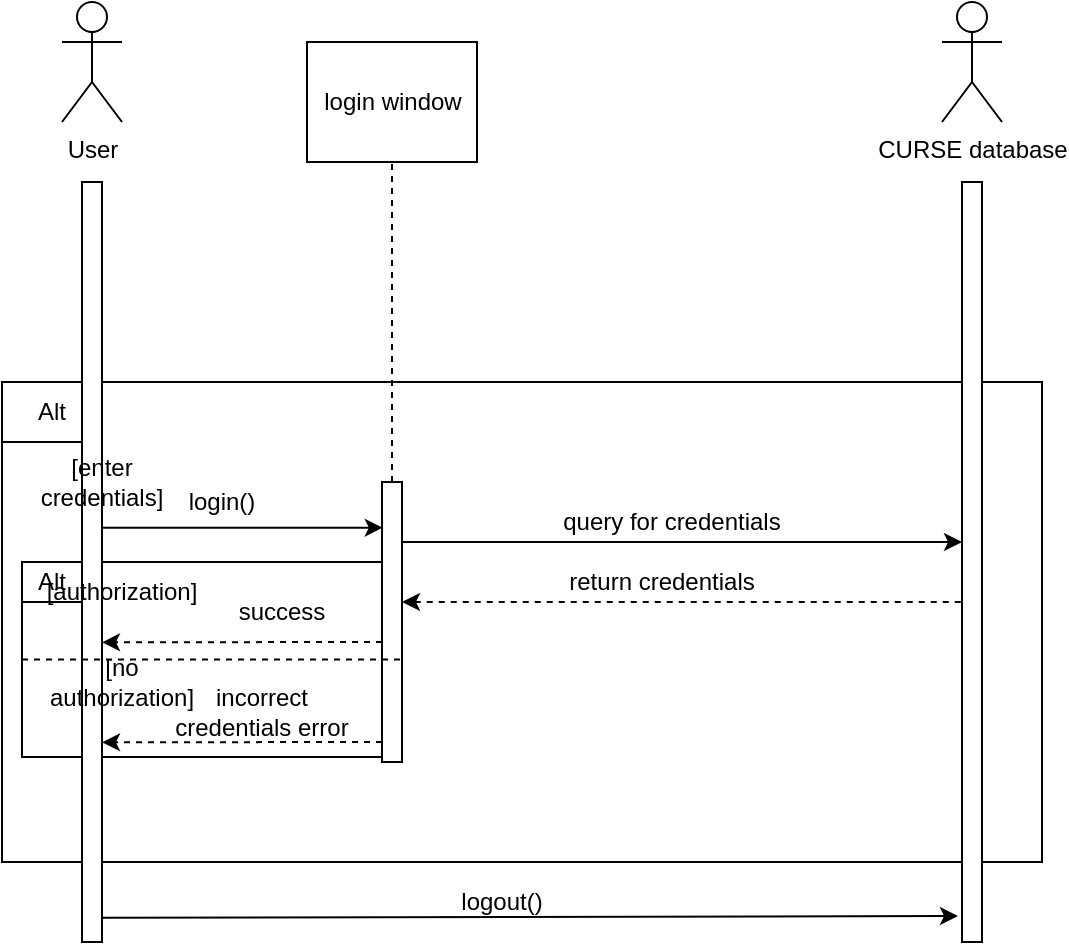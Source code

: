 <mxfile version="13.3.5" type="github">
  <diagram id="jz2GWTbr_Bam_6cfonU8" name="Page-1">
    <mxGraphModel dx="716" dy="400" grid="1" gridSize="10" guides="1" tooltips="1" connect="1" arrows="1" fold="1" page="1" pageScale="1" pageWidth="850" pageHeight="1100" math="0" shadow="0">
      <root>
        <mxCell id="0" />
        <mxCell id="1" parent="0" />
        <mxCell id="WOxTpeTA80bt1Znz08GQ-1" value="" style="rounded=0;whiteSpace=wrap;html=1;" parent="1" vertex="1">
          <mxGeometry x="60" y="210" width="520" height="240" as="geometry" />
        </mxCell>
        <mxCell id="WOxTpeTA80bt1Znz08GQ-2" value="Alt" style="rounded=0;whiteSpace=wrap;html=1;" parent="1" vertex="1">
          <mxGeometry x="60" y="210" width="50" height="30" as="geometry" />
        </mxCell>
        <mxCell id="WOxTpeTA80bt1Znz08GQ-3" value="User" style="shape=umlActor;verticalLabelPosition=bottom;labelBackgroundColor=#ffffff;verticalAlign=top;html=1;outlineConnect=0;" parent="1" vertex="1">
          <mxGeometry x="90" y="20" width="30" height="60" as="geometry" />
        </mxCell>
        <mxCell id="WOxTpeTA80bt1Znz08GQ-4" value="CURSE database" style="shape=umlActor;verticalLabelPosition=bottom;labelBackgroundColor=#ffffff;verticalAlign=top;html=1;outlineConnect=0;" parent="1" vertex="1">
          <mxGeometry x="530" y="20" width="30" height="60" as="geometry" />
        </mxCell>
        <mxCell id="WOxTpeTA80bt1Znz08GQ-21" value="" style="endArrow=none;dashed=1;html=1;exitX=0.5;exitY=0;exitDx=0;exitDy=0;" parent="1" source="WOxTpeTA80bt1Znz08GQ-20" edge="1">
          <mxGeometry width="50" height="50" relative="1" as="geometry">
            <mxPoint x="340" y="290" as="sourcePoint" />
            <mxPoint x="255" y="100" as="targetPoint" />
          </mxGeometry>
        </mxCell>
        <mxCell id="WOxTpeTA80bt1Znz08GQ-22" value="login window" style="rounded=0;whiteSpace=wrap;html=1;" parent="1" vertex="1">
          <mxGeometry x="212.5" y="40" width="85" height="60" as="geometry" />
        </mxCell>
        <mxCell id="WOxTpeTA80bt1Znz08GQ-24" value="" style="endArrow=classic;html=1;exitX=1.002;exitY=0.455;exitDx=0;exitDy=0;exitPerimeter=0;entryX=0.037;entryY=0.163;entryDx=0;entryDy=0;entryPerimeter=0;" parent="1" source="WOxTpeTA80bt1Znz08GQ-8" edge="1" target="WOxTpeTA80bt1Znz08GQ-20">
          <mxGeometry width="50" height="50" relative="1" as="geometry">
            <mxPoint x="140" y="290" as="sourcePoint" />
            <mxPoint x="250" y="290" as="targetPoint" />
          </mxGeometry>
        </mxCell>
        <mxCell id="WOxTpeTA80bt1Znz08GQ-25" value="login()" style="text;html=1;strokeColor=none;fillColor=none;align=center;verticalAlign=middle;whiteSpace=wrap;rounded=0;" parent="1" vertex="1">
          <mxGeometry x="150" y="260" width="40" height="20" as="geometry" />
        </mxCell>
        <mxCell id="WOxTpeTA80bt1Znz08GQ-28" value="" style="endArrow=classic;html=1;" parent="1" edge="1">
          <mxGeometry width="50" height="50" relative="1" as="geometry">
            <mxPoint x="260" y="290" as="sourcePoint" />
            <mxPoint x="540" y="290" as="targetPoint" />
          </mxGeometry>
        </mxCell>
        <mxCell id="WOxTpeTA80bt1Znz08GQ-31" value="query for credentials" style="text;html=1;strokeColor=none;fillColor=none;align=center;verticalAlign=middle;whiteSpace=wrap;rounded=0;" parent="1" vertex="1">
          <mxGeometry x="330" y="270" width="130" height="20" as="geometry" />
        </mxCell>
        <mxCell id="WOxTpeTA80bt1Znz08GQ-37" value="" style="rounded=0;whiteSpace=wrap;html=1;" parent="1" vertex="1">
          <mxGeometry x="70" y="300" width="190" height="97.5" as="geometry" />
        </mxCell>
        <mxCell id="WOxTpeTA80bt1Znz08GQ-12" value="" style="rounded=0;whiteSpace=wrap;html=1;" parent="1" vertex="1">
          <mxGeometry x="540" y="110" width="10" height="380" as="geometry" />
        </mxCell>
        <mxCell id="WOxTpeTA80bt1Znz08GQ-36" value="return credentials" style="text;html=1;strokeColor=none;fillColor=none;align=center;verticalAlign=middle;whiteSpace=wrap;rounded=0;" parent="1" vertex="1">
          <mxGeometry x="330" y="305" width="120" height="10" as="geometry" />
        </mxCell>
        <mxCell id="WOxTpeTA80bt1Znz08GQ-32" value="" style="endArrow=none;dashed=1;html=1;startArrow=classic;startFill=1;" parent="1" edge="1">
          <mxGeometry width="50" height="50" relative="1" as="geometry">
            <mxPoint x="260" y="320" as="sourcePoint" />
            <mxPoint x="540" y="320" as="targetPoint" />
          </mxGeometry>
        </mxCell>
        <mxCell id="WOxTpeTA80bt1Znz08GQ-20" value="" style="rounded=0;whiteSpace=wrap;html=1;" parent="1" vertex="1">
          <mxGeometry x="250" y="260" width="10" height="140" as="geometry" />
        </mxCell>
        <mxCell id="WOxTpeTA80bt1Znz08GQ-8" value="" style="rounded=0;whiteSpace=wrap;html=1;" parent="1" vertex="1">
          <mxGeometry x="100" y="110" width="10" height="380" as="geometry" />
        </mxCell>
        <mxCell id="WOxTpeTA80bt1Znz08GQ-16" value="[enter credentials]" style="text;html=1;strokeColor=none;fillColor=none;align=center;verticalAlign=middle;whiteSpace=wrap;rounded=0;" parent="1" vertex="1">
          <mxGeometry x="90" y="250" width="40" height="20" as="geometry" />
        </mxCell>
        <mxCell id="WOxTpeTA80bt1Znz08GQ-38" value="Alt" style="rounded=0;whiteSpace=wrap;html=1;" parent="1" vertex="1">
          <mxGeometry x="70" y="300" width="30" height="20" as="geometry" />
        </mxCell>
        <mxCell id="WOxTpeTA80bt1Znz08GQ-39" value="" style="endArrow=none;dashed=1;html=1;exitX=0;exitY=0.5;exitDx=0;exitDy=0;entryX=1;entryY=0.5;entryDx=0;entryDy=0;" parent="1" source="WOxTpeTA80bt1Znz08GQ-37" target="WOxTpeTA80bt1Znz08GQ-37" edge="1">
          <mxGeometry width="50" height="50" relative="1" as="geometry">
            <mxPoint x="310" y="380" as="sourcePoint" />
            <mxPoint x="360" y="330" as="targetPoint" />
          </mxGeometry>
        </mxCell>
        <mxCell id="WOxTpeTA80bt1Znz08GQ-40" value="" style="endArrow=classic;html=1;dashed=1;" parent="1" edge="1">
          <mxGeometry width="50" height="50" relative="1" as="geometry">
            <mxPoint x="250" y="340" as="sourcePoint" />
            <mxPoint x="110" y="340.143" as="targetPoint" />
          </mxGeometry>
        </mxCell>
        <mxCell id="WOxTpeTA80bt1Znz08GQ-42" value="success" style="text;html=1;strokeColor=none;fillColor=none;align=center;verticalAlign=middle;whiteSpace=wrap;rounded=0;" parent="1" vertex="1">
          <mxGeometry x="160" y="315" width="80" height="20" as="geometry" />
        </mxCell>
        <mxCell id="WOxTpeTA80bt1Znz08GQ-46" value="" style="endArrow=classic;html=1;dashed=1;" parent="1" edge="1">
          <mxGeometry width="50" height="50" relative="1" as="geometry">
            <mxPoint x="250" y="390" as="sourcePoint" />
            <mxPoint x="110" y="390.143" as="targetPoint" />
          </mxGeometry>
        </mxCell>
        <mxCell id="WOxTpeTA80bt1Znz08GQ-48" value="incorrect credentials error" style="text;html=1;strokeColor=none;fillColor=none;align=center;verticalAlign=middle;whiteSpace=wrap;rounded=0;" parent="1" vertex="1">
          <mxGeometry x="140" y="365" width="100" height="20" as="geometry" />
        </mxCell>
        <mxCell id="WOxTpeTA80bt1Znz08GQ-51" value="[authorization]" style="text;html=1;strokeColor=none;fillColor=none;align=center;verticalAlign=middle;whiteSpace=wrap;rounded=0;" parent="1" vertex="1">
          <mxGeometry x="100" y="305" width="40" height="20" as="geometry" />
        </mxCell>
        <mxCell id="WOxTpeTA80bt1Znz08GQ-52" value="[no authorization]" style="text;html=1;strokeColor=none;fillColor=none;align=center;verticalAlign=middle;whiteSpace=wrap;rounded=0;" parent="1" vertex="1">
          <mxGeometry x="100" y="350" width="40" height="20" as="geometry" />
        </mxCell>
        <mxCell id="WOxTpeTA80bt1Znz08GQ-54" value="" style="endArrow=classic;html=1;exitX=1.028;exitY=0.968;exitDx=0;exitDy=0;exitPerimeter=0;" parent="1" edge="1" source="WOxTpeTA80bt1Znz08GQ-8">
          <mxGeometry width="50" height="50" relative="1" as="geometry">
            <mxPoint x="110" y="477" as="sourcePoint" />
            <mxPoint x="538" y="477" as="targetPoint" />
          </mxGeometry>
        </mxCell>
        <mxCell id="WOxTpeTA80bt1Znz08GQ-55" value="logout()" style="text;html=1;strokeColor=none;fillColor=none;align=center;verticalAlign=middle;whiteSpace=wrap;rounded=0;" parent="1" vertex="1">
          <mxGeometry x="290" y="460" width="40" height="20" as="geometry" />
        </mxCell>
      </root>
    </mxGraphModel>
  </diagram>
</mxfile>

